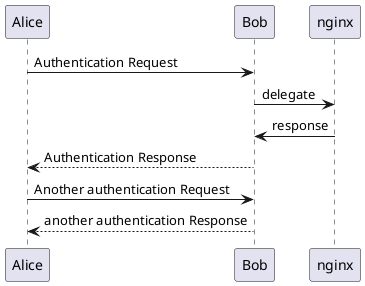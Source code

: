 @startuml
Alice -> Bob: Authentication Request
Bob -> nginx: delegate
nginx -> Bob: response
Bob --> Alice: Authentication Response

Alice -> Bob: Another authentication Request
Alice <-- Bob: another authentication Response
@enduml
